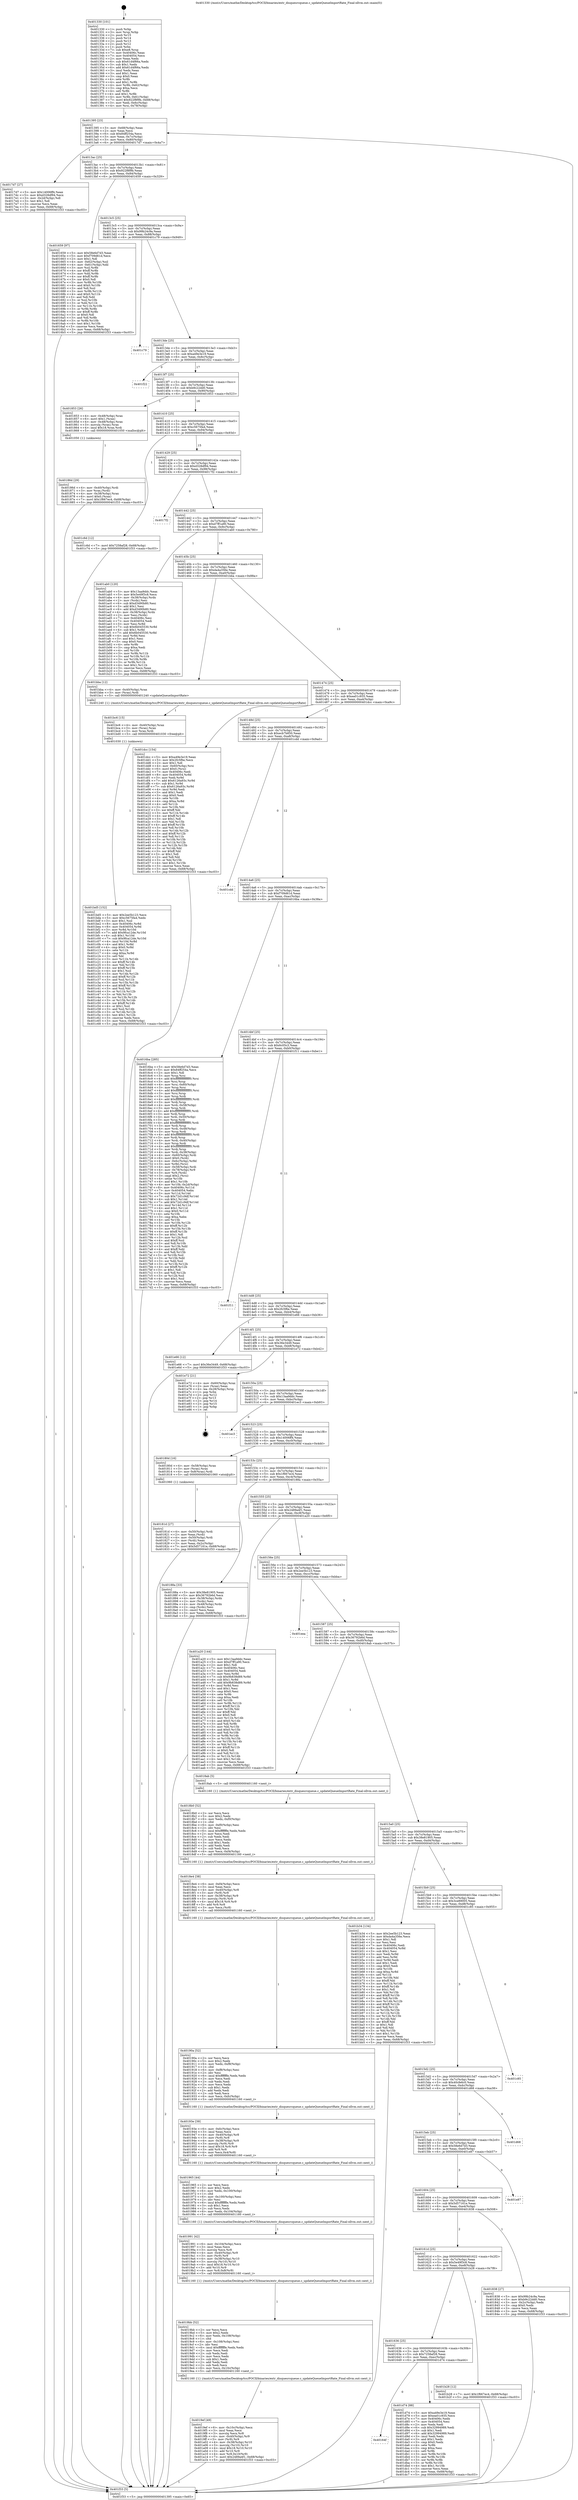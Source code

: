 digraph "0x401330" {
  label = "0x401330 (/mnt/c/Users/mathe/Desktop/tcc/POCII/binaries/extr_disquesrcqueue.c_updateQueueImportRate_Final-ollvm.out::main(0))"
  labelloc = "t"
  node[shape=record]

  Entry [label="",width=0.3,height=0.3,shape=circle,fillcolor=black,style=filled]
  "0x401395" [label="{
     0x401395 [23]\l
     | [instrs]\l
     &nbsp;&nbsp;0x401395 \<+3\>: mov -0x68(%rbp),%eax\l
     &nbsp;&nbsp;0x401398 \<+2\>: mov %eax,%ecx\l
     &nbsp;&nbsp;0x40139a \<+6\>: sub $0x84ff254a,%ecx\l
     &nbsp;&nbsp;0x4013a0 \<+3\>: mov %eax,-0x7c(%rbp)\l
     &nbsp;&nbsp;0x4013a3 \<+3\>: mov %ecx,-0x80(%rbp)\l
     &nbsp;&nbsp;0x4013a6 \<+6\>: je 00000000004017d7 \<main+0x4a7\>\l
  }"]
  "0x4017d7" [label="{
     0x4017d7 [27]\l
     | [instrs]\l
     &nbsp;&nbsp;0x4017d7 \<+5\>: mov $0x14006ff4,%eax\l
     &nbsp;&nbsp;0x4017dc \<+5\>: mov $0xd328df94,%ecx\l
     &nbsp;&nbsp;0x4017e1 \<+3\>: mov -0x2d(%rbp),%dl\l
     &nbsp;&nbsp;0x4017e4 \<+3\>: test $0x1,%dl\l
     &nbsp;&nbsp;0x4017e7 \<+3\>: cmovne %ecx,%eax\l
     &nbsp;&nbsp;0x4017ea \<+3\>: mov %eax,-0x68(%rbp)\l
     &nbsp;&nbsp;0x4017ed \<+5\>: jmp 0000000000401f33 \<main+0xc03\>\l
  }"]
  "0x4013ac" [label="{
     0x4013ac [25]\l
     | [instrs]\l
     &nbsp;&nbsp;0x4013ac \<+5\>: jmp 00000000004013b1 \<main+0x81\>\l
     &nbsp;&nbsp;0x4013b1 \<+3\>: mov -0x7c(%rbp),%eax\l
     &nbsp;&nbsp;0x4013b4 \<+5\>: sub $0x922f8f9b,%eax\l
     &nbsp;&nbsp;0x4013b9 \<+6\>: mov %eax,-0x84(%rbp)\l
     &nbsp;&nbsp;0x4013bf \<+6\>: je 0000000000401659 \<main+0x329\>\l
  }"]
  Exit [label="",width=0.3,height=0.3,shape=circle,fillcolor=black,style=filled,peripheries=2]
  "0x401659" [label="{
     0x401659 [97]\l
     | [instrs]\l
     &nbsp;&nbsp;0x401659 \<+5\>: mov $0x58e6d7d3,%eax\l
     &nbsp;&nbsp;0x40165e \<+5\>: mov $0xf709d61d,%ecx\l
     &nbsp;&nbsp;0x401663 \<+2\>: mov $0x1,%dl\l
     &nbsp;&nbsp;0x401665 \<+4\>: mov -0x62(%rbp),%sil\l
     &nbsp;&nbsp;0x401669 \<+4\>: mov -0x61(%rbp),%dil\l
     &nbsp;&nbsp;0x40166d \<+3\>: mov %sil,%r8b\l
     &nbsp;&nbsp;0x401670 \<+4\>: xor $0xff,%r8b\l
     &nbsp;&nbsp;0x401674 \<+3\>: mov %dil,%r9b\l
     &nbsp;&nbsp;0x401677 \<+4\>: xor $0xff,%r9b\l
     &nbsp;&nbsp;0x40167b \<+3\>: xor $0x0,%dl\l
     &nbsp;&nbsp;0x40167e \<+3\>: mov %r8b,%r10b\l
     &nbsp;&nbsp;0x401681 \<+4\>: and $0x0,%r10b\l
     &nbsp;&nbsp;0x401685 \<+3\>: and %dl,%sil\l
     &nbsp;&nbsp;0x401688 \<+3\>: mov %r9b,%r11b\l
     &nbsp;&nbsp;0x40168b \<+4\>: and $0x0,%r11b\l
     &nbsp;&nbsp;0x40168f \<+3\>: and %dl,%dil\l
     &nbsp;&nbsp;0x401692 \<+3\>: or %sil,%r10b\l
     &nbsp;&nbsp;0x401695 \<+3\>: or %dil,%r11b\l
     &nbsp;&nbsp;0x401698 \<+3\>: xor %r11b,%r10b\l
     &nbsp;&nbsp;0x40169b \<+3\>: or %r9b,%r8b\l
     &nbsp;&nbsp;0x40169e \<+4\>: xor $0xff,%r8b\l
     &nbsp;&nbsp;0x4016a2 \<+3\>: or $0x0,%dl\l
     &nbsp;&nbsp;0x4016a5 \<+3\>: and %dl,%r8b\l
     &nbsp;&nbsp;0x4016a8 \<+3\>: or %r8b,%r10b\l
     &nbsp;&nbsp;0x4016ab \<+4\>: test $0x1,%r10b\l
     &nbsp;&nbsp;0x4016af \<+3\>: cmovne %ecx,%eax\l
     &nbsp;&nbsp;0x4016b2 \<+3\>: mov %eax,-0x68(%rbp)\l
     &nbsp;&nbsp;0x4016b5 \<+5\>: jmp 0000000000401f33 \<main+0xc03\>\l
  }"]
  "0x4013c5" [label="{
     0x4013c5 [25]\l
     | [instrs]\l
     &nbsp;&nbsp;0x4013c5 \<+5\>: jmp 00000000004013ca \<main+0x9a\>\l
     &nbsp;&nbsp;0x4013ca \<+3\>: mov -0x7c(%rbp),%eax\l
     &nbsp;&nbsp;0x4013cd \<+5\>: sub $0x99b24c9a,%eax\l
     &nbsp;&nbsp;0x4013d2 \<+6\>: mov %eax,-0x88(%rbp)\l
     &nbsp;&nbsp;0x4013d8 \<+6\>: je 0000000000401c79 \<main+0x949\>\l
  }"]
  "0x401f33" [label="{
     0x401f33 [5]\l
     | [instrs]\l
     &nbsp;&nbsp;0x401f33 \<+5\>: jmp 0000000000401395 \<main+0x65\>\l
  }"]
  "0x401330" [label="{
     0x401330 [101]\l
     | [instrs]\l
     &nbsp;&nbsp;0x401330 \<+1\>: push %rbp\l
     &nbsp;&nbsp;0x401331 \<+3\>: mov %rsp,%rbp\l
     &nbsp;&nbsp;0x401334 \<+2\>: push %r15\l
     &nbsp;&nbsp;0x401336 \<+2\>: push %r14\l
     &nbsp;&nbsp;0x401338 \<+2\>: push %r13\l
     &nbsp;&nbsp;0x40133a \<+2\>: push %r12\l
     &nbsp;&nbsp;0x40133c \<+1\>: push %rbx\l
     &nbsp;&nbsp;0x40133d \<+7\>: sub $0xe8,%rsp\l
     &nbsp;&nbsp;0x401344 \<+7\>: mov 0x40406c,%eax\l
     &nbsp;&nbsp;0x40134b \<+7\>: mov 0x404054,%ecx\l
     &nbsp;&nbsp;0x401352 \<+2\>: mov %eax,%edx\l
     &nbsp;&nbsp;0x401354 \<+6\>: sub $0x61d4f66a,%edx\l
     &nbsp;&nbsp;0x40135a \<+3\>: sub $0x1,%edx\l
     &nbsp;&nbsp;0x40135d \<+6\>: add $0x61d4f66a,%edx\l
     &nbsp;&nbsp;0x401363 \<+3\>: imul %edx,%eax\l
     &nbsp;&nbsp;0x401366 \<+3\>: and $0x1,%eax\l
     &nbsp;&nbsp;0x401369 \<+3\>: cmp $0x0,%eax\l
     &nbsp;&nbsp;0x40136c \<+4\>: sete %r8b\l
     &nbsp;&nbsp;0x401370 \<+4\>: and $0x1,%r8b\l
     &nbsp;&nbsp;0x401374 \<+4\>: mov %r8b,-0x62(%rbp)\l
     &nbsp;&nbsp;0x401378 \<+3\>: cmp $0xa,%ecx\l
     &nbsp;&nbsp;0x40137b \<+4\>: setl %r8b\l
     &nbsp;&nbsp;0x40137f \<+4\>: and $0x1,%r8b\l
     &nbsp;&nbsp;0x401383 \<+4\>: mov %r8b,-0x61(%rbp)\l
     &nbsp;&nbsp;0x401387 \<+7\>: movl $0x922f8f9b,-0x68(%rbp)\l
     &nbsp;&nbsp;0x40138e \<+3\>: mov %edi,-0x6c(%rbp)\l
     &nbsp;&nbsp;0x401391 \<+4\>: mov %rsi,-0x78(%rbp)\l
  }"]
  "0x40164f" [label="{
     0x40164f\l
  }", style=dashed]
  "0x401c79" [label="{
     0x401c79\l
  }", style=dashed]
  "0x4013de" [label="{
     0x4013de [25]\l
     | [instrs]\l
     &nbsp;&nbsp;0x4013de \<+5\>: jmp 00000000004013e3 \<main+0xb3\>\l
     &nbsp;&nbsp;0x4013e3 \<+3\>: mov -0x7c(%rbp),%eax\l
     &nbsp;&nbsp;0x4013e6 \<+5\>: sub $0xa49e3e19,%eax\l
     &nbsp;&nbsp;0x4013eb \<+6\>: mov %eax,-0x8c(%rbp)\l
     &nbsp;&nbsp;0x4013f1 \<+6\>: je 0000000000401f22 \<main+0xbf2\>\l
  }"]
  "0x401d74" [label="{
     0x401d74 [88]\l
     | [instrs]\l
     &nbsp;&nbsp;0x401d74 \<+5\>: mov $0xa49e3e19,%eax\l
     &nbsp;&nbsp;0x401d79 \<+5\>: mov $0xea01c935,%ecx\l
     &nbsp;&nbsp;0x401d7e \<+7\>: mov 0x40406c,%edx\l
     &nbsp;&nbsp;0x401d85 \<+7\>: mov 0x404054,%esi\l
     &nbsp;&nbsp;0x401d8c \<+2\>: mov %edx,%edi\l
     &nbsp;&nbsp;0x401d8e \<+6\>: sub $0x32994989,%edi\l
     &nbsp;&nbsp;0x401d94 \<+3\>: sub $0x1,%edi\l
     &nbsp;&nbsp;0x401d97 \<+6\>: add $0x32994989,%edi\l
     &nbsp;&nbsp;0x401d9d \<+3\>: imul %edi,%edx\l
     &nbsp;&nbsp;0x401da0 \<+3\>: and $0x1,%edx\l
     &nbsp;&nbsp;0x401da3 \<+3\>: cmp $0x0,%edx\l
     &nbsp;&nbsp;0x401da6 \<+4\>: sete %r8b\l
     &nbsp;&nbsp;0x401daa \<+3\>: cmp $0xa,%esi\l
     &nbsp;&nbsp;0x401dad \<+4\>: setl %r9b\l
     &nbsp;&nbsp;0x401db1 \<+3\>: mov %r8b,%r10b\l
     &nbsp;&nbsp;0x401db4 \<+3\>: and %r9b,%r10b\l
     &nbsp;&nbsp;0x401db7 \<+3\>: xor %r9b,%r8b\l
     &nbsp;&nbsp;0x401dba \<+3\>: or %r8b,%r10b\l
     &nbsp;&nbsp;0x401dbd \<+4\>: test $0x1,%r10b\l
     &nbsp;&nbsp;0x401dc1 \<+3\>: cmovne %ecx,%eax\l
     &nbsp;&nbsp;0x401dc4 \<+3\>: mov %eax,-0x68(%rbp)\l
     &nbsp;&nbsp;0x401dc7 \<+5\>: jmp 0000000000401f33 \<main+0xc03\>\l
  }"]
  "0x401f22" [label="{
     0x401f22\l
  }", style=dashed]
  "0x4013f7" [label="{
     0x4013f7 [25]\l
     | [instrs]\l
     &nbsp;&nbsp;0x4013f7 \<+5\>: jmp 00000000004013fc \<main+0xcc\>\l
     &nbsp;&nbsp;0x4013fc \<+3\>: mov -0x7c(%rbp),%eax\l
     &nbsp;&nbsp;0x4013ff \<+5\>: sub $0xb9c22dd0,%eax\l
     &nbsp;&nbsp;0x401404 \<+6\>: mov %eax,-0x90(%rbp)\l
     &nbsp;&nbsp;0x40140a \<+6\>: je 0000000000401853 \<main+0x523\>\l
  }"]
  "0x401bd5" [label="{
     0x401bd5 [152]\l
     | [instrs]\l
     &nbsp;&nbsp;0x401bd5 \<+5\>: mov $0x2ee5b123,%ecx\l
     &nbsp;&nbsp;0x401bda \<+5\>: mov $0xc5675fa4,%edx\l
     &nbsp;&nbsp;0x401bdf \<+3\>: mov $0x1,%sil\l
     &nbsp;&nbsp;0x401be2 \<+8\>: mov 0x40406c,%r8d\l
     &nbsp;&nbsp;0x401bea \<+8\>: mov 0x404054,%r9d\l
     &nbsp;&nbsp;0x401bf2 \<+3\>: mov %r8d,%r10d\l
     &nbsp;&nbsp;0x401bf5 \<+7\>: add $0x9fca12de,%r10d\l
     &nbsp;&nbsp;0x401bfc \<+4\>: sub $0x1,%r10d\l
     &nbsp;&nbsp;0x401c00 \<+7\>: sub $0x9fca12de,%r10d\l
     &nbsp;&nbsp;0x401c07 \<+4\>: imul %r10d,%r8d\l
     &nbsp;&nbsp;0x401c0b \<+4\>: and $0x1,%r8d\l
     &nbsp;&nbsp;0x401c0f \<+4\>: cmp $0x0,%r8d\l
     &nbsp;&nbsp;0x401c13 \<+4\>: sete %r11b\l
     &nbsp;&nbsp;0x401c17 \<+4\>: cmp $0xa,%r9d\l
     &nbsp;&nbsp;0x401c1b \<+3\>: setl %bl\l
     &nbsp;&nbsp;0x401c1e \<+3\>: mov %r11b,%r14b\l
     &nbsp;&nbsp;0x401c21 \<+4\>: xor $0xff,%r14b\l
     &nbsp;&nbsp;0x401c25 \<+3\>: mov %bl,%r15b\l
     &nbsp;&nbsp;0x401c28 \<+4\>: xor $0xff,%r15b\l
     &nbsp;&nbsp;0x401c2c \<+4\>: xor $0x1,%sil\l
     &nbsp;&nbsp;0x401c30 \<+3\>: mov %r14b,%r12b\l
     &nbsp;&nbsp;0x401c33 \<+4\>: and $0xff,%r12b\l
     &nbsp;&nbsp;0x401c37 \<+3\>: and %sil,%r11b\l
     &nbsp;&nbsp;0x401c3a \<+3\>: mov %r15b,%r13b\l
     &nbsp;&nbsp;0x401c3d \<+4\>: and $0xff,%r13b\l
     &nbsp;&nbsp;0x401c41 \<+3\>: and %sil,%bl\l
     &nbsp;&nbsp;0x401c44 \<+3\>: or %r11b,%r12b\l
     &nbsp;&nbsp;0x401c47 \<+3\>: or %bl,%r13b\l
     &nbsp;&nbsp;0x401c4a \<+3\>: xor %r13b,%r12b\l
     &nbsp;&nbsp;0x401c4d \<+3\>: or %r15b,%r14b\l
     &nbsp;&nbsp;0x401c50 \<+4\>: xor $0xff,%r14b\l
     &nbsp;&nbsp;0x401c54 \<+4\>: or $0x1,%sil\l
     &nbsp;&nbsp;0x401c58 \<+3\>: and %sil,%r14b\l
     &nbsp;&nbsp;0x401c5b \<+3\>: or %r14b,%r12b\l
     &nbsp;&nbsp;0x401c5e \<+4\>: test $0x1,%r12b\l
     &nbsp;&nbsp;0x401c62 \<+3\>: cmovne %edx,%ecx\l
     &nbsp;&nbsp;0x401c65 \<+3\>: mov %ecx,-0x68(%rbp)\l
     &nbsp;&nbsp;0x401c68 \<+5\>: jmp 0000000000401f33 \<main+0xc03\>\l
  }"]
  "0x401853" [label="{
     0x401853 [26]\l
     | [instrs]\l
     &nbsp;&nbsp;0x401853 \<+4\>: mov -0x48(%rbp),%rax\l
     &nbsp;&nbsp;0x401857 \<+6\>: movl $0x1,(%rax)\l
     &nbsp;&nbsp;0x40185d \<+4\>: mov -0x48(%rbp),%rax\l
     &nbsp;&nbsp;0x401861 \<+3\>: movslq (%rax),%rax\l
     &nbsp;&nbsp;0x401864 \<+4\>: imul $0x18,%rax,%rdi\l
     &nbsp;&nbsp;0x401868 \<+5\>: call 0000000000401050 \<malloc@plt\>\l
     | [calls]\l
     &nbsp;&nbsp;0x401050 \{1\} (unknown)\l
  }"]
  "0x401410" [label="{
     0x401410 [25]\l
     | [instrs]\l
     &nbsp;&nbsp;0x401410 \<+5\>: jmp 0000000000401415 \<main+0xe5\>\l
     &nbsp;&nbsp;0x401415 \<+3\>: mov -0x7c(%rbp),%eax\l
     &nbsp;&nbsp;0x401418 \<+5\>: sub $0xc5675fa4,%eax\l
     &nbsp;&nbsp;0x40141d \<+6\>: mov %eax,-0x94(%rbp)\l
     &nbsp;&nbsp;0x401423 \<+6\>: je 0000000000401c6d \<main+0x93d\>\l
  }"]
  "0x401bc6" [label="{
     0x401bc6 [15]\l
     | [instrs]\l
     &nbsp;&nbsp;0x401bc6 \<+4\>: mov -0x40(%rbp),%rax\l
     &nbsp;&nbsp;0x401bca \<+3\>: mov (%rax),%rax\l
     &nbsp;&nbsp;0x401bcd \<+3\>: mov %rax,%rdi\l
     &nbsp;&nbsp;0x401bd0 \<+5\>: call 0000000000401030 \<free@plt\>\l
     | [calls]\l
     &nbsp;&nbsp;0x401030 \{1\} (unknown)\l
  }"]
  "0x401c6d" [label="{
     0x401c6d [12]\l
     | [instrs]\l
     &nbsp;&nbsp;0x401c6d \<+7\>: movl $0x7258af28,-0x68(%rbp)\l
     &nbsp;&nbsp;0x401c74 \<+5\>: jmp 0000000000401f33 \<main+0xc03\>\l
  }"]
  "0x401429" [label="{
     0x401429 [25]\l
     | [instrs]\l
     &nbsp;&nbsp;0x401429 \<+5\>: jmp 000000000040142e \<main+0xfe\>\l
     &nbsp;&nbsp;0x40142e \<+3\>: mov -0x7c(%rbp),%eax\l
     &nbsp;&nbsp;0x401431 \<+5\>: sub $0xd328df94,%eax\l
     &nbsp;&nbsp;0x401436 \<+6\>: mov %eax,-0x98(%rbp)\l
     &nbsp;&nbsp;0x40143c \<+6\>: je 00000000004017f2 \<main+0x4c2\>\l
  }"]
  "0x401636" [label="{
     0x401636 [25]\l
     | [instrs]\l
     &nbsp;&nbsp;0x401636 \<+5\>: jmp 000000000040163b \<main+0x30b\>\l
     &nbsp;&nbsp;0x40163b \<+3\>: mov -0x7c(%rbp),%eax\l
     &nbsp;&nbsp;0x40163e \<+5\>: sub $0x7258af28,%eax\l
     &nbsp;&nbsp;0x401643 \<+6\>: mov %eax,-0xec(%rbp)\l
     &nbsp;&nbsp;0x401649 \<+6\>: je 0000000000401d74 \<main+0xa44\>\l
  }"]
  "0x4017f2" [label="{
     0x4017f2\l
  }", style=dashed]
  "0x401442" [label="{
     0x401442 [25]\l
     | [instrs]\l
     &nbsp;&nbsp;0x401442 \<+5\>: jmp 0000000000401447 \<main+0x117\>\l
     &nbsp;&nbsp;0x401447 \<+3\>: mov -0x7c(%rbp),%eax\l
     &nbsp;&nbsp;0x40144a \<+5\>: sub $0xd7ff1a90,%eax\l
     &nbsp;&nbsp;0x40144f \<+6\>: mov %eax,-0x9c(%rbp)\l
     &nbsp;&nbsp;0x401455 \<+6\>: je 0000000000401ab0 \<main+0x780\>\l
  }"]
  "0x401b28" [label="{
     0x401b28 [12]\l
     | [instrs]\l
     &nbsp;&nbsp;0x401b28 \<+7\>: movl $0x1f667ec4,-0x68(%rbp)\l
     &nbsp;&nbsp;0x401b2f \<+5\>: jmp 0000000000401f33 \<main+0xc03\>\l
  }"]
  "0x401ab0" [label="{
     0x401ab0 [120]\l
     | [instrs]\l
     &nbsp;&nbsp;0x401ab0 \<+5\>: mov $0x13aa9ddc,%eax\l
     &nbsp;&nbsp;0x401ab5 \<+5\>: mov $0x5e49f3c8,%ecx\l
     &nbsp;&nbsp;0x401aba \<+4\>: mov -0x38(%rbp),%rdx\l
     &nbsp;&nbsp;0x401abe \<+2\>: mov (%rdx),%esi\l
     &nbsp;&nbsp;0x401ac0 \<+6\>: sub $0xd3490b80,%esi\l
     &nbsp;&nbsp;0x401ac6 \<+3\>: add $0x1,%esi\l
     &nbsp;&nbsp;0x401ac9 \<+6\>: add $0xd3490b80,%esi\l
     &nbsp;&nbsp;0x401acf \<+4\>: mov -0x38(%rbp),%rdx\l
     &nbsp;&nbsp;0x401ad3 \<+2\>: mov %esi,(%rdx)\l
     &nbsp;&nbsp;0x401ad5 \<+7\>: mov 0x40406c,%esi\l
     &nbsp;&nbsp;0x401adc \<+7\>: mov 0x404054,%edi\l
     &nbsp;&nbsp;0x401ae3 \<+3\>: mov %esi,%r8d\l
     &nbsp;&nbsp;0x401ae6 \<+7\>: sub $0x6b045530,%r8d\l
     &nbsp;&nbsp;0x401aed \<+4\>: sub $0x1,%r8d\l
     &nbsp;&nbsp;0x401af1 \<+7\>: add $0x6b045530,%r8d\l
     &nbsp;&nbsp;0x401af8 \<+4\>: imul %r8d,%esi\l
     &nbsp;&nbsp;0x401afc \<+3\>: and $0x1,%esi\l
     &nbsp;&nbsp;0x401aff \<+3\>: cmp $0x0,%esi\l
     &nbsp;&nbsp;0x401b02 \<+4\>: sete %r9b\l
     &nbsp;&nbsp;0x401b06 \<+3\>: cmp $0xa,%edi\l
     &nbsp;&nbsp;0x401b09 \<+4\>: setl %r10b\l
     &nbsp;&nbsp;0x401b0d \<+3\>: mov %r9b,%r11b\l
     &nbsp;&nbsp;0x401b10 \<+3\>: and %r10b,%r11b\l
     &nbsp;&nbsp;0x401b13 \<+3\>: xor %r10b,%r9b\l
     &nbsp;&nbsp;0x401b16 \<+3\>: or %r9b,%r11b\l
     &nbsp;&nbsp;0x401b19 \<+4\>: test $0x1,%r11b\l
     &nbsp;&nbsp;0x401b1d \<+3\>: cmovne %ecx,%eax\l
     &nbsp;&nbsp;0x401b20 \<+3\>: mov %eax,-0x68(%rbp)\l
     &nbsp;&nbsp;0x401b23 \<+5\>: jmp 0000000000401f33 \<main+0xc03\>\l
  }"]
  "0x40145b" [label="{
     0x40145b [25]\l
     | [instrs]\l
     &nbsp;&nbsp;0x40145b \<+5\>: jmp 0000000000401460 \<main+0x130\>\l
     &nbsp;&nbsp;0x401460 \<+3\>: mov -0x7c(%rbp),%eax\l
     &nbsp;&nbsp;0x401463 \<+5\>: sub $0xda4a356e,%eax\l
     &nbsp;&nbsp;0x401468 \<+6\>: mov %eax,-0xa0(%rbp)\l
     &nbsp;&nbsp;0x40146e \<+6\>: je 0000000000401bba \<main+0x88a\>\l
  }"]
  "0x4019ef" [label="{
     0x4019ef [49]\l
     | [instrs]\l
     &nbsp;&nbsp;0x4019ef \<+6\>: mov -0x10c(%rbp),%ecx\l
     &nbsp;&nbsp;0x4019f5 \<+3\>: imul %eax,%ecx\l
     &nbsp;&nbsp;0x4019f8 \<+3\>: movslq %ecx,%r8\l
     &nbsp;&nbsp;0x4019fb \<+4\>: mov -0x40(%rbp),%r9\l
     &nbsp;&nbsp;0x4019ff \<+3\>: mov (%r9),%r9\l
     &nbsp;&nbsp;0x401a02 \<+4\>: mov -0x38(%rbp),%r10\l
     &nbsp;&nbsp;0x401a06 \<+3\>: movslq (%r10),%r10\l
     &nbsp;&nbsp;0x401a09 \<+4\>: imul $0x18,%r10,%r10\l
     &nbsp;&nbsp;0x401a0d \<+3\>: add %r10,%r9\l
     &nbsp;&nbsp;0x401a10 \<+4\>: mov %r8,0x10(%r9)\l
     &nbsp;&nbsp;0x401a14 \<+7\>: movl $0x2489a4f1,-0x68(%rbp)\l
     &nbsp;&nbsp;0x401a1b \<+5\>: jmp 0000000000401f33 \<main+0xc03\>\l
  }"]
  "0x401bba" [label="{
     0x401bba [12]\l
     | [instrs]\l
     &nbsp;&nbsp;0x401bba \<+4\>: mov -0x40(%rbp),%rax\l
     &nbsp;&nbsp;0x401bbe \<+3\>: mov (%rax),%rdi\l
     &nbsp;&nbsp;0x401bc1 \<+5\>: call 0000000000401240 \<updateQueueImportRate\>\l
     | [calls]\l
     &nbsp;&nbsp;0x401240 \{1\} (/mnt/c/Users/mathe/Desktop/tcc/POCII/binaries/extr_disquesrcqueue.c_updateQueueImportRate_Final-ollvm.out::updateQueueImportRate)\l
  }"]
  "0x401474" [label="{
     0x401474 [25]\l
     | [instrs]\l
     &nbsp;&nbsp;0x401474 \<+5\>: jmp 0000000000401479 \<main+0x149\>\l
     &nbsp;&nbsp;0x401479 \<+3\>: mov -0x7c(%rbp),%eax\l
     &nbsp;&nbsp;0x40147c \<+5\>: sub $0xea01c935,%eax\l
     &nbsp;&nbsp;0x401481 \<+6\>: mov %eax,-0xa4(%rbp)\l
     &nbsp;&nbsp;0x401487 \<+6\>: je 0000000000401dcc \<main+0xa9c\>\l
  }"]
  "0x4019bb" [label="{
     0x4019bb [52]\l
     | [instrs]\l
     &nbsp;&nbsp;0x4019bb \<+2\>: xor %ecx,%ecx\l
     &nbsp;&nbsp;0x4019bd \<+5\>: mov $0x2,%edx\l
     &nbsp;&nbsp;0x4019c2 \<+6\>: mov %edx,-0x108(%rbp)\l
     &nbsp;&nbsp;0x4019c8 \<+1\>: cltd\l
     &nbsp;&nbsp;0x4019c9 \<+6\>: mov -0x108(%rbp),%esi\l
     &nbsp;&nbsp;0x4019cf \<+2\>: idiv %esi\l
     &nbsp;&nbsp;0x4019d1 \<+6\>: imul $0xfffffffe,%edx,%edx\l
     &nbsp;&nbsp;0x4019d7 \<+2\>: mov %ecx,%edi\l
     &nbsp;&nbsp;0x4019d9 \<+2\>: sub %edx,%edi\l
     &nbsp;&nbsp;0x4019db \<+2\>: mov %ecx,%edx\l
     &nbsp;&nbsp;0x4019dd \<+3\>: sub $0x1,%edx\l
     &nbsp;&nbsp;0x4019e0 \<+2\>: add %edx,%edi\l
     &nbsp;&nbsp;0x4019e2 \<+2\>: sub %edi,%ecx\l
     &nbsp;&nbsp;0x4019e4 \<+6\>: mov %ecx,-0x10c(%rbp)\l
     &nbsp;&nbsp;0x4019ea \<+5\>: call 0000000000401160 \<next_i\>\l
     | [calls]\l
     &nbsp;&nbsp;0x401160 \{1\} (/mnt/c/Users/mathe/Desktop/tcc/POCII/binaries/extr_disquesrcqueue.c_updateQueueImportRate_Final-ollvm.out::next_i)\l
  }"]
  "0x401dcc" [label="{
     0x401dcc [154]\l
     | [instrs]\l
     &nbsp;&nbsp;0x401dcc \<+5\>: mov $0xa49e3e19,%eax\l
     &nbsp;&nbsp;0x401dd1 \<+5\>: mov $0x2fc5f6e,%ecx\l
     &nbsp;&nbsp;0x401dd6 \<+2\>: mov $0x1,%dl\l
     &nbsp;&nbsp;0x401dd8 \<+4\>: mov -0x60(%rbp),%rsi\l
     &nbsp;&nbsp;0x401ddc \<+6\>: movl $0x0,(%rsi)\l
     &nbsp;&nbsp;0x401de2 \<+7\>: mov 0x40406c,%edi\l
     &nbsp;&nbsp;0x401de9 \<+8\>: mov 0x404054,%r8d\l
     &nbsp;&nbsp;0x401df1 \<+3\>: mov %edi,%r9d\l
     &nbsp;&nbsp;0x401df4 \<+7\>: add $0x6126a93c,%r9d\l
     &nbsp;&nbsp;0x401dfb \<+4\>: sub $0x1,%r9d\l
     &nbsp;&nbsp;0x401dff \<+7\>: sub $0x6126a93c,%r9d\l
     &nbsp;&nbsp;0x401e06 \<+4\>: imul %r9d,%edi\l
     &nbsp;&nbsp;0x401e0a \<+3\>: and $0x1,%edi\l
     &nbsp;&nbsp;0x401e0d \<+3\>: cmp $0x0,%edi\l
     &nbsp;&nbsp;0x401e10 \<+4\>: sete %r10b\l
     &nbsp;&nbsp;0x401e14 \<+4\>: cmp $0xa,%r8d\l
     &nbsp;&nbsp;0x401e18 \<+4\>: setl %r11b\l
     &nbsp;&nbsp;0x401e1c \<+3\>: mov %r10b,%bl\l
     &nbsp;&nbsp;0x401e1f \<+3\>: xor $0xff,%bl\l
     &nbsp;&nbsp;0x401e22 \<+3\>: mov %r11b,%r14b\l
     &nbsp;&nbsp;0x401e25 \<+4\>: xor $0xff,%r14b\l
     &nbsp;&nbsp;0x401e29 \<+3\>: xor $0x1,%dl\l
     &nbsp;&nbsp;0x401e2c \<+3\>: mov %bl,%r15b\l
     &nbsp;&nbsp;0x401e2f \<+4\>: and $0xff,%r15b\l
     &nbsp;&nbsp;0x401e33 \<+3\>: and %dl,%r10b\l
     &nbsp;&nbsp;0x401e36 \<+3\>: mov %r14b,%r12b\l
     &nbsp;&nbsp;0x401e39 \<+4\>: and $0xff,%r12b\l
     &nbsp;&nbsp;0x401e3d \<+3\>: and %dl,%r11b\l
     &nbsp;&nbsp;0x401e40 \<+3\>: or %r10b,%r15b\l
     &nbsp;&nbsp;0x401e43 \<+3\>: or %r11b,%r12b\l
     &nbsp;&nbsp;0x401e46 \<+3\>: xor %r12b,%r15b\l
     &nbsp;&nbsp;0x401e49 \<+3\>: or %r14b,%bl\l
     &nbsp;&nbsp;0x401e4c \<+3\>: xor $0xff,%bl\l
     &nbsp;&nbsp;0x401e4f \<+3\>: or $0x1,%dl\l
     &nbsp;&nbsp;0x401e52 \<+2\>: and %dl,%bl\l
     &nbsp;&nbsp;0x401e54 \<+3\>: or %bl,%r15b\l
     &nbsp;&nbsp;0x401e57 \<+4\>: test $0x1,%r15b\l
     &nbsp;&nbsp;0x401e5b \<+3\>: cmovne %ecx,%eax\l
     &nbsp;&nbsp;0x401e5e \<+3\>: mov %eax,-0x68(%rbp)\l
     &nbsp;&nbsp;0x401e61 \<+5\>: jmp 0000000000401f33 \<main+0xc03\>\l
  }"]
  "0x40148d" [label="{
     0x40148d [25]\l
     | [instrs]\l
     &nbsp;&nbsp;0x40148d \<+5\>: jmp 0000000000401492 \<main+0x162\>\l
     &nbsp;&nbsp;0x401492 \<+3\>: mov -0x7c(%rbp),%eax\l
     &nbsp;&nbsp;0x401495 \<+5\>: sub $0xecb7b850,%eax\l
     &nbsp;&nbsp;0x40149a \<+6\>: mov %eax,-0xa8(%rbp)\l
     &nbsp;&nbsp;0x4014a0 \<+6\>: je 0000000000401cdd \<main+0x9ad\>\l
  }"]
  "0x401991" [label="{
     0x401991 [42]\l
     | [instrs]\l
     &nbsp;&nbsp;0x401991 \<+6\>: mov -0x104(%rbp),%ecx\l
     &nbsp;&nbsp;0x401997 \<+3\>: imul %eax,%ecx\l
     &nbsp;&nbsp;0x40199a \<+3\>: movslq %ecx,%r8\l
     &nbsp;&nbsp;0x40199d \<+4\>: mov -0x40(%rbp),%r9\l
     &nbsp;&nbsp;0x4019a1 \<+3\>: mov (%r9),%r9\l
     &nbsp;&nbsp;0x4019a4 \<+4\>: mov -0x38(%rbp),%r10\l
     &nbsp;&nbsp;0x4019a8 \<+3\>: movslq (%r10),%r10\l
     &nbsp;&nbsp;0x4019ab \<+4\>: imul $0x18,%r10,%r10\l
     &nbsp;&nbsp;0x4019af \<+3\>: add %r10,%r9\l
     &nbsp;&nbsp;0x4019b2 \<+4\>: mov %r8,0x8(%r9)\l
     &nbsp;&nbsp;0x4019b6 \<+5\>: call 0000000000401160 \<next_i\>\l
     | [calls]\l
     &nbsp;&nbsp;0x401160 \{1\} (/mnt/c/Users/mathe/Desktop/tcc/POCII/binaries/extr_disquesrcqueue.c_updateQueueImportRate_Final-ollvm.out::next_i)\l
  }"]
  "0x401cdd" [label="{
     0x401cdd\l
  }", style=dashed]
  "0x4014a6" [label="{
     0x4014a6 [25]\l
     | [instrs]\l
     &nbsp;&nbsp;0x4014a6 \<+5\>: jmp 00000000004014ab \<main+0x17b\>\l
     &nbsp;&nbsp;0x4014ab \<+3\>: mov -0x7c(%rbp),%eax\l
     &nbsp;&nbsp;0x4014ae \<+5\>: sub $0xf709d61d,%eax\l
     &nbsp;&nbsp;0x4014b3 \<+6\>: mov %eax,-0xac(%rbp)\l
     &nbsp;&nbsp;0x4014b9 \<+6\>: je 00000000004016ba \<main+0x38a\>\l
  }"]
  "0x401965" [label="{
     0x401965 [44]\l
     | [instrs]\l
     &nbsp;&nbsp;0x401965 \<+2\>: xor %ecx,%ecx\l
     &nbsp;&nbsp;0x401967 \<+5\>: mov $0x2,%edx\l
     &nbsp;&nbsp;0x40196c \<+6\>: mov %edx,-0x100(%rbp)\l
     &nbsp;&nbsp;0x401972 \<+1\>: cltd\l
     &nbsp;&nbsp;0x401973 \<+6\>: mov -0x100(%rbp),%esi\l
     &nbsp;&nbsp;0x401979 \<+2\>: idiv %esi\l
     &nbsp;&nbsp;0x40197b \<+6\>: imul $0xfffffffe,%edx,%edx\l
     &nbsp;&nbsp;0x401981 \<+3\>: sub $0x1,%ecx\l
     &nbsp;&nbsp;0x401984 \<+2\>: sub %ecx,%edx\l
     &nbsp;&nbsp;0x401986 \<+6\>: mov %edx,-0x104(%rbp)\l
     &nbsp;&nbsp;0x40198c \<+5\>: call 0000000000401160 \<next_i\>\l
     | [calls]\l
     &nbsp;&nbsp;0x401160 \{1\} (/mnt/c/Users/mathe/Desktop/tcc/POCII/binaries/extr_disquesrcqueue.c_updateQueueImportRate_Final-ollvm.out::next_i)\l
  }"]
  "0x4016ba" [label="{
     0x4016ba [285]\l
     | [instrs]\l
     &nbsp;&nbsp;0x4016ba \<+5\>: mov $0x58e6d7d3,%eax\l
     &nbsp;&nbsp;0x4016bf \<+5\>: mov $0x84ff254a,%ecx\l
     &nbsp;&nbsp;0x4016c4 \<+2\>: mov $0x1,%dl\l
     &nbsp;&nbsp;0x4016c6 \<+3\>: mov %rsp,%rsi\l
     &nbsp;&nbsp;0x4016c9 \<+4\>: add $0xfffffffffffffff0,%rsi\l
     &nbsp;&nbsp;0x4016cd \<+3\>: mov %rsi,%rsp\l
     &nbsp;&nbsp;0x4016d0 \<+4\>: mov %rsi,-0x60(%rbp)\l
     &nbsp;&nbsp;0x4016d4 \<+3\>: mov %rsp,%rsi\l
     &nbsp;&nbsp;0x4016d7 \<+4\>: add $0xfffffffffffffff0,%rsi\l
     &nbsp;&nbsp;0x4016db \<+3\>: mov %rsi,%rsp\l
     &nbsp;&nbsp;0x4016de \<+3\>: mov %rsp,%rdi\l
     &nbsp;&nbsp;0x4016e1 \<+4\>: add $0xfffffffffffffff0,%rdi\l
     &nbsp;&nbsp;0x4016e5 \<+3\>: mov %rdi,%rsp\l
     &nbsp;&nbsp;0x4016e8 \<+4\>: mov %rdi,-0x58(%rbp)\l
     &nbsp;&nbsp;0x4016ec \<+3\>: mov %rsp,%rdi\l
     &nbsp;&nbsp;0x4016ef \<+4\>: add $0xfffffffffffffff0,%rdi\l
     &nbsp;&nbsp;0x4016f3 \<+3\>: mov %rdi,%rsp\l
     &nbsp;&nbsp;0x4016f6 \<+4\>: mov %rdi,-0x50(%rbp)\l
     &nbsp;&nbsp;0x4016fa \<+3\>: mov %rsp,%rdi\l
     &nbsp;&nbsp;0x4016fd \<+4\>: add $0xfffffffffffffff0,%rdi\l
     &nbsp;&nbsp;0x401701 \<+3\>: mov %rdi,%rsp\l
     &nbsp;&nbsp;0x401704 \<+4\>: mov %rdi,-0x48(%rbp)\l
     &nbsp;&nbsp;0x401708 \<+3\>: mov %rsp,%rdi\l
     &nbsp;&nbsp;0x40170b \<+4\>: add $0xfffffffffffffff0,%rdi\l
     &nbsp;&nbsp;0x40170f \<+3\>: mov %rdi,%rsp\l
     &nbsp;&nbsp;0x401712 \<+4\>: mov %rdi,-0x40(%rbp)\l
     &nbsp;&nbsp;0x401716 \<+3\>: mov %rsp,%rdi\l
     &nbsp;&nbsp;0x401719 \<+4\>: add $0xfffffffffffffff0,%rdi\l
     &nbsp;&nbsp;0x40171d \<+3\>: mov %rdi,%rsp\l
     &nbsp;&nbsp;0x401720 \<+4\>: mov %rdi,-0x38(%rbp)\l
     &nbsp;&nbsp;0x401724 \<+4\>: mov -0x60(%rbp),%rdi\l
     &nbsp;&nbsp;0x401728 \<+6\>: movl $0x0,(%rdi)\l
     &nbsp;&nbsp;0x40172e \<+4\>: mov -0x6c(%rbp),%r8d\l
     &nbsp;&nbsp;0x401732 \<+3\>: mov %r8d,(%rsi)\l
     &nbsp;&nbsp;0x401735 \<+4\>: mov -0x58(%rbp),%rdi\l
     &nbsp;&nbsp;0x401739 \<+4\>: mov -0x78(%rbp),%r9\l
     &nbsp;&nbsp;0x40173d \<+3\>: mov %r9,(%rdi)\l
     &nbsp;&nbsp;0x401740 \<+3\>: cmpl $0x2,(%rsi)\l
     &nbsp;&nbsp;0x401743 \<+4\>: setne %r10b\l
     &nbsp;&nbsp;0x401747 \<+4\>: and $0x1,%r10b\l
     &nbsp;&nbsp;0x40174b \<+4\>: mov %r10b,-0x2d(%rbp)\l
     &nbsp;&nbsp;0x40174f \<+8\>: mov 0x40406c,%r11d\l
     &nbsp;&nbsp;0x401757 \<+7\>: mov 0x404054,%ebx\l
     &nbsp;&nbsp;0x40175e \<+3\>: mov %r11d,%r14d\l
     &nbsp;&nbsp;0x401761 \<+7\>: sub $0x72d1c9df,%r14d\l
     &nbsp;&nbsp;0x401768 \<+4\>: sub $0x1,%r14d\l
     &nbsp;&nbsp;0x40176c \<+7\>: add $0x72d1c9df,%r14d\l
     &nbsp;&nbsp;0x401773 \<+4\>: imul %r14d,%r11d\l
     &nbsp;&nbsp;0x401777 \<+4\>: and $0x1,%r11d\l
     &nbsp;&nbsp;0x40177b \<+4\>: cmp $0x0,%r11d\l
     &nbsp;&nbsp;0x40177f \<+4\>: sete %r10b\l
     &nbsp;&nbsp;0x401783 \<+3\>: cmp $0xa,%ebx\l
     &nbsp;&nbsp;0x401786 \<+4\>: setl %r15b\l
     &nbsp;&nbsp;0x40178a \<+3\>: mov %r10b,%r12b\l
     &nbsp;&nbsp;0x40178d \<+4\>: xor $0xff,%r12b\l
     &nbsp;&nbsp;0x401791 \<+3\>: mov %r15b,%r13b\l
     &nbsp;&nbsp;0x401794 \<+4\>: xor $0xff,%r13b\l
     &nbsp;&nbsp;0x401798 \<+3\>: xor $0x1,%dl\l
     &nbsp;&nbsp;0x40179b \<+3\>: mov %r12b,%sil\l
     &nbsp;&nbsp;0x40179e \<+4\>: and $0xff,%sil\l
     &nbsp;&nbsp;0x4017a2 \<+3\>: and %dl,%r10b\l
     &nbsp;&nbsp;0x4017a5 \<+3\>: mov %r13b,%dil\l
     &nbsp;&nbsp;0x4017a8 \<+4\>: and $0xff,%dil\l
     &nbsp;&nbsp;0x4017ac \<+3\>: and %dl,%r15b\l
     &nbsp;&nbsp;0x4017af \<+3\>: or %r10b,%sil\l
     &nbsp;&nbsp;0x4017b2 \<+3\>: or %r15b,%dil\l
     &nbsp;&nbsp;0x4017b5 \<+3\>: xor %dil,%sil\l
     &nbsp;&nbsp;0x4017b8 \<+3\>: or %r13b,%r12b\l
     &nbsp;&nbsp;0x4017bb \<+4\>: xor $0xff,%r12b\l
     &nbsp;&nbsp;0x4017bf \<+3\>: or $0x1,%dl\l
     &nbsp;&nbsp;0x4017c2 \<+3\>: and %dl,%r12b\l
     &nbsp;&nbsp;0x4017c5 \<+3\>: or %r12b,%sil\l
     &nbsp;&nbsp;0x4017c8 \<+4\>: test $0x1,%sil\l
     &nbsp;&nbsp;0x4017cc \<+3\>: cmovne %ecx,%eax\l
     &nbsp;&nbsp;0x4017cf \<+3\>: mov %eax,-0x68(%rbp)\l
     &nbsp;&nbsp;0x4017d2 \<+5\>: jmp 0000000000401f33 \<main+0xc03\>\l
  }"]
  "0x4014bf" [label="{
     0x4014bf [25]\l
     | [instrs]\l
     &nbsp;&nbsp;0x4014bf \<+5\>: jmp 00000000004014c4 \<main+0x194\>\l
     &nbsp;&nbsp;0x4014c4 \<+3\>: mov -0x7c(%rbp),%eax\l
     &nbsp;&nbsp;0x4014c7 \<+5\>: sub $0x6c05c3,%eax\l
     &nbsp;&nbsp;0x4014cc \<+6\>: mov %eax,-0xb0(%rbp)\l
     &nbsp;&nbsp;0x4014d2 \<+6\>: je 0000000000401f11 \<main+0xbe1\>\l
  }"]
  "0x40193e" [label="{
     0x40193e [39]\l
     | [instrs]\l
     &nbsp;&nbsp;0x40193e \<+6\>: mov -0xfc(%rbp),%ecx\l
     &nbsp;&nbsp;0x401944 \<+3\>: imul %eax,%ecx\l
     &nbsp;&nbsp;0x401947 \<+4\>: mov -0x40(%rbp),%r8\l
     &nbsp;&nbsp;0x40194b \<+3\>: mov (%r8),%r8\l
     &nbsp;&nbsp;0x40194e \<+4\>: mov -0x38(%rbp),%r9\l
     &nbsp;&nbsp;0x401952 \<+3\>: movslq (%r9),%r9\l
     &nbsp;&nbsp;0x401955 \<+4\>: imul $0x18,%r9,%r9\l
     &nbsp;&nbsp;0x401959 \<+3\>: add %r9,%r8\l
     &nbsp;&nbsp;0x40195c \<+4\>: mov %ecx,0x4(%r8)\l
     &nbsp;&nbsp;0x401960 \<+5\>: call 0000000000401160 \<next_i\>\l
     | [calls]\l
     &nbsp;&nbsp;0x401160 \{1\} (/mnt/c/Users/mathe/Desktop/tcc/POCII/binaries/extr_disquesrcqueue.c_updateQueueImportRate_Final-ollvm.out::next_i)\l
  }"]
  "0x40190a" [label="{
     0x40190a [52]\l
     | [instrs]\l
     &nbsp;&nbsp;0x40190a \<+2\>: xor %ecx,%ecx\l
     &nbsp;&nbsp;0x40190c \<+5\>: mov $0x2,%edx\l
     &nbsp;&nbsp;0x401911 \<+6\>: mov %edx,-0xf8(%rbp)\l
     &nbsp;&nbsp;0x401917 \<+1\>: cltd\l
     &nbsp;&nbsp;0x401918 \<+6\>: mov -0xf8(%rbp),%esi\l
     &nbsp;&nbsp;0x40191e \<+2\>: idiv %esi\l
     &nbsp;&nbsp;0x401920 \<+6\>: imul $0xfffffffe,%edx,%edx\l
     &nbsp;&nbsp;0x401926 \<+2\>: mov %ecx,%edi\l
     &nbsp;&nbsp;0x401928 \<+2\>: sub %edx,%edi\l
     &nbsp;&nbsp;0x40192a \<+2\>: mov %ecx,%edx\l
     &nbsp;&nbsp;0x40192c \<+3\>: sub $0x1,%edx\l
     &nbsp;&nbsp;0x40192f \<+2\>: add %edx,%edi\l
     &nbsp;&nbsp;0x401931 \<+2\>: sub %edi,%ecx\l
     &nbsp;&nbsp;0x401933 \<+6\>: mov %ecx,-0xfc(%rbp)\l
     &nbsp;&nbsp;0x401939 \<+5\>: call 0000000000401160 \<next_i\>\l
     | [calls]\l
     &nbsp;&nbsp;0x401160 \{1\} (/mnt/c/Users/mathe/Desktop/tcc/POCII/binaries/extr_disquesrcqueue.c_updateQueueImportRate_Final-ollvm.out::next_i)\l
  }"]
  "0x401f11" [label="{
     0x401f11\l
  }", style=dashed]
  "0x4014d8" [label="{
     0x4014d8 [25]\l
     | [instrs]\l
     &nbsp;&nbsp;0x4014d8 \<+5\>: jmp 00000000004014dd \<main+0x1ad\>\l
     &nbsp;&nbsp;0x4014dd \<+3\>: mov -0x7c(%rbp),%eax\l
     &nbsp;&nbsp;0x4014e0 \<+5\>: sub $0x2fc5f6e,%eax\l
     &nbsp;&nbsp;0x4014e5 \<+6\>: mov %eax,-0xb4(%rbp)\l
     &nbsp;&nbsp;0x4014eb \<+6\>: je 0000000000401e66 \<main+0xb36\>\l
  }"]
  "0x4018e4" [label="{
     0x4018e4 [38]\l
     | [instrs]\l
     &nbsp;&nbsp;0x4018e4 \<+6\>: mov -0xf4(%rbp),%ecx\l
     &nbsp;&nbsp;0x4018ea \<+3\>: imul %eax,%ecx\l
     &nbsp;&nbsp;0x4018ed \<+4\>: mov -0x40(%rbp),%r8\l
     &nbsp;&nbsp;0x4018f1 \<+3\>: mov (%r8),%r8\l
     &nbsp;&nbsp;0x4018f4 \<+4\>: mov -0x38(%rbp),%r9\l
     &nbsp;&nbsp;0x4018f8 \<+3\>: movslq (%r9),%r9\l
     &nbsp;&nbsp;0x4018fb \<+4\>: imul $0x18,%r9,%r9\l
     &nbsp;&nbsp;0x4018ff \<+3\>: add %r9,%r8\l
     &nbsp;&nbsp;0x401902 \<+3\>: mov %ecx,(%r8)\l
     &nbsp;&nbsp;0x401905 \<+5\>: call 0000000000401160 \<next_i\>\l
     | [calls]\l
     &nbsp;&nbsp;0x401160 \{1\} (/mnt/c/Users/mathe/Desktop/tcc/POCII/binaries/extr_disquesrcqueue.c_updateQueueImportRate_Final-ollvm.out::next_i)\l
  }"]
  "0x401e66" [label="{
     0x401e66 [12]\l
     | [instrs]\l
     &nbsp;&nbsp;0x401e66 \<+7\>: movl $0x36e3449,-0x68(%rbp)\l
     &nbsp;&nbsp;0x401e6d \<+5\>: jmp 0000000000401f33 \<main+0xc03\>\l
  }"]
  "0x4014f1" [label="{
     0x4014f1 [25]\l
     | [instrs]\l
     &nbsp;&nbsp;0x4014f1 \<+5\>: jmp 00000000004014f6 \<main+0x1c6\>\l
     &nbsp;&nbsp;0x4014f6 \<+3\>: mov -0x7c(%rbp),%eax\l
     &nbsp;&nbsp;0x4014f9 \<+5\>: sub $0x36e3449,%eax\l
     &nbsp;&nbsp;0x4014fe \<+6\>: mov %eax,-0xb8(%rbp)\l
     &nbsp;&nbsp;0x401504 \<+6\>: je 0000000000401e72 \<main+0xb42\>\l
  }"]
  "0x4018b0" [label="{
     0x4018b0 [52]\l
     | [instrs]\l
     &nbsp;&nbsp;0x4018b0 \<+2\>: xor %ecx,%ecx\l
     &nbsp;&nbsp;0x4018b2 \<+5\>: mov $0x2,%edx\l
     &nbsp;&nbsp;0x4018b7 \<+6\>: mov %edx,-0xf0(%rbp)\l
     &nbsp;&nbsp;0x4018bd \<+1\>: cltd\l
     &nbsp;&nbsp;0x4018be \<+6\>: mov -0xf0(%rbp),%esi\l
     &nbsp;&nbsp;0x4018c4 \<+2\>: idiv %esi\l
     &nbsp;&nbsp;0x4018c6 \<+6\>: imul $0xfffffffe,%edx,%edx\l
     &nbsp;&nbsp;0x4018cc \<+2\>: mov %ecx,%edi\l
     &nbsp;&nbsp;0x4018ce \<+2\>: sub %edx,%edi\l
     &nbsp;&nbsp;0x4018d0 \<+2\>: mov %ecx,%edx\l
     &nbsp;&nbsp;0x4018d2 \<+3\>: sub $0x1,%edx\l
     &nbsp;&nbsp;0x4018d5 \<+2\>: add %edx,%edi\l
     &nbsp;&nbsp;0x4018d7 \<+2\>: sub %edi,%ecx\l
     &nbsp;&nbsp;0x4018d9 \<+6\>: mov %ecx,-0xf4(%rbp)\l
     &nbsp;&nbsp;0x4018df \<+5\>: call 0000000000401160 \<next_i\>\l
     | [calls]\l
     &nbsp;&nbsp;0x401160 \{1\} (/mnt/c/Users/mathe/Desktop/tcc/POCII/binaries/extr_disquesrcqueue.c_updateQueueImportRate_Final-ollvm.out::next_i)\l
  }"]
  "0x401e72" [label="{
     0x401e72 [21]\l
     | [instrs]\l
     &nbsp;&nbsp;0x401e72 \<+4\>: mov -0x60(%rbp),%rax\l
     &nbsp;&nbsp;0x401e76 \<+2\>: mov (%rax),%eax\l
     &nbsp;&nbsp;0x401e78 \<+4\>: lea -0x28(%rbp),%rsp\l
     &nbsp;&nbsp;0x401e7c \<+1\>: pop %rbx\l
     &nbsp;&nbsp;0x401e7d \<+2\>: pop %r12\l
     &nbsp;&nbsp;0x401e7f \<+2\>: pop %r13\l
     &nbsp;&nbsp;0x401e81 \<+2\>: pop %r14\l
     &nbsp;&nbsp;0x401e83 \<+2\>: pop %r15\l
     &nbsp;&nbsp;0x401e85 \<+1\>: pop %rbp\l
     &nbsp;&nbsp;0x401e86 \<+1\>: ret\l
  }"]
  "0x40150a" [label="{
     0x40150a [25]\l
     | [instrs]\l
     &nbsp;&nbsp;0x40150a \<+5\>: jmp 000000000040150f \<main+0x1df\>\l
     &nbsp;&nbsp;0x40150f \<+3\>: mov -0x7c(%rbp),%eax\l
     &nbsp;&nbsp;0x401512 \<+5\>: sub $0x13aa9ddc,%eax\l
     &nbsp;&nbsp;0x401517 \<+6\>: mov %eax,-0xbc(%rbp)\l
     &nbsp;&nbsp;0x40151d \<+6\>: je 0000000000401ec3 \<main+0xb93\>\l
  }"]
  "0x40186d" [label="{
     0x40186d [29]\l
     | [instrs]\l
     &nbsp;&nbsp;0x40186d \<+4\>: mov -0x40(%rbp),%rdi\l
     &nbsp;&nbsp;0x401871 \<+3\>: mov %rax,(%rdi)\l
     &nbsp;&nbsp;0x401874 \<+4\>: mov -0x38(%rbp),%rax\l
     &nbsp;&nbsp;0x401878 \<+6\>: movl $0x0,(%rax)\l
     &nbsp;&nbsp;0x40187e \<+7\>: movl $0x1f667ec4,-0x68(%rbp)\l
     &nbsp;&nbsp;0x401885 \<+5\>: jmp 0000000000401f33 \<main+0xc03\>\l
  }"]
  "0x401ec3" [label="{
     0x401ec3\l
  }", style=dashed]
  "0x401523" [label="{
     0x401523 [25]\l
     | [instrs]\l
     &nbsp;&nbsp;0x401523 \<+5\>: jmp 0000000000401528 \<main+0x1f8\>\l
     &nbsp;&nbsp;0x401528 \<+3\>: mov -0x7c(%rbp),%eax\l
     &nbsp;&nbsp;0x40152b \<+5\>: sub $0x14006ff4,%eax\l
     &nbsp;&nbsp;0x401530 \<+6\>: mov %eax,-0xc0(%rbp)\l
     &nbsp;&nbsp;0x401536 \<+6\>: je 000000000040180d \<main+0x4dd\>\l
  }"]
  "0x40161d" [label="{
     0x40161d [25]\l
     | [instrs]\l
     &nbsp;&nbsp;0x40161d \<+5\>: jmp 0000000000401622 \<main+0x2f2\>\l
     &nbsp;&nbsp;0x401622 \<+3\>: mov -0x7c(%rbp),%eax\l
     &nbsp;&nbsp;0x401625 \<+5\>: sub $0x5e49f3c8,%eax\l
     &nbsp;&nbsp;0x40162a \<+6\>: mov %eax,-0xe8(%rbp)\l
     &nbsp;&nbsp;0x401630 \<+6\>: je 0000000000401b28 \<main+0x7f8\>\l
  }"]
  "0x40180d" [label="{
     0x40180d [16]\l
     | [instrs]\l
     &nbsp;&nbsp;0x40180d \<+4\>: mov -0x58(%rbp),%rax\l
     &nbsp;&nbsp;0x401811 \<+3\>: mov (%rax),%rax\l
     &nbsp;&nbsp;0x401814 \<+4\>: mov 0x8(%rax),%rdi\l
     &nbsp;&nbsp;0x401818 \<+5\>: call 0000000000401060 \<atoi@plt\>\l
     | [calls]\l
     &nbsp;&nbsp;0x401060 \{1\} (unknown)\l
  }"]
  "0x40153c" [label="{
     0x40153c [25]\l
     | [instrs]\l
     &nbsp;&nbsp;0x40153c \<+5\>: jmp 0000000000401541 \<main+0x211\>\l
     &nbsp;&nbsp;0x401541 \<+3\>: mov -0x7c(%rbp),%eax\l
     &nbsp;&nbsp;0x401544 \<+5\>: sub $0x1f667ec4,%eax\l
     &nbsp;&nbsp;0x401549 \<+6\>: mov %eax,-0xc4(%rbp)\l
     &nbsp;&nbsp;0x40154f \<+6\>: je 000000000040188a \<main+0x55a\>\l
  }"]
  "0x40181d" [label="{
     0x40181d [27]\l
     | [instrs]\l
     &nbsp;&nbsp;0x40181d \<+4\>: mov -0x50(%rbp),%rdi\l
     &nbsp;&nbsp;0x401821 \<+2\>: mov %eax,(%rdi)\l
     &nbsp;&nbsp;0x401823 \<+4\>: mov -0x50(%rbp),%rdi\l
     &nbsp;&nbsp;0x401827 \<+2\>: mov (%rdi),%eax\l
     &nbsp;&nbsp;0x401829 \<+3\>: mov %eax,-0x2c(%rbp)\l
     &nbsp;&nbsp;0x40182c \<+7\>: movl $0x5d57161e,-0x68(%rbp)\l
     &nbsp;&nbsp;0x401833 \<+5\>: jmp 0000000000401f33 \<main+0xc03\>\l
  }"]
  "0x401838" [label="{
     0x401838 [27]\l
     | [instrs]\l
     &nbsp;&nbsp;0x401838 \<+5\>: mov $0x99b24c9a,%eax\l
     &nbsp;&nbsp;0x40183d \<+5\>: mov $0xb9c22dd0,%ecx\l
     &nbsp;&nbsp;0x401842 \<+3\>: mov -0x2c(%rbp),%edx\l
     &nbsp;&nbsp;0x401845 \<+3\>: cmp $0x0,%edx\l
     &nbsp;&nbsp;0x401848 \<+3\>: cmove %ecx,%eax\l
     &nbsp;&nbsp;0x40184b \<+3\>: mov %eax,-0x68(%rbp)\l
     &nbsp;&nbsp;0x40184e \<+5\>: jmp 0000000000401f33 \<main+0xc03\>\l
  }"]
  "0x40188a" [label="{
     0x40188a [33]\l
     | [instrs]\l
     &nbsp;&nbsp;0x40188a \<+5\>: mov $0x38e81905,%eax\l
     &nbsp;&nbsp;0x40188f \<+5\>: mov $0x36792b6d,%ecx\l
     &nbsp;&nbsp;0x401894 \<+4\>: mov -0x38(%rbp),%rdx\l
     &nbsp;&nbsp;0x401898 \<+2\>: mov (%rdx),%esi\l
     &nbsp;&nbsp;0x40189a \<+4\>: mov -0x48(%rbp),%rdx\l
     &nbsp;&nbsp;0x40189e \<+2\>: cmp (%rdx),%esi\l
     &nbsp;&nbsp;0x4018a0 \<+3\>: cmovl %ecx,%eax\l
     &nbsp;&nbsp;0x4018a3 \<+3\>: mov %eax,-0x68(%rbp)\l
     &nbsp;&nbsp;0x4018a6 \<+5\>: jmp 0000000000401f33 \<main+0xc03\>\l
  }"]
  "0x401555" [label="{
     0x401555 [25]\l
     | [instrs]\l
     &nbsp;&nbsp;0x401555 \<+5\>: jmp 000000000040155a \<main+0x22a\>\l
     &nbsp;&nbsp;0x40155a \<+3\>: mov -0x7c(%rbp),%eax\l
     &nbsp;&nbsp;0x40155d \<+5\>: sub $0x2489a4f1,%eax\l
     &nbsp;&nbsp;0x401562 \<+6\>: mov %eax,-0xc8(%rbp)\l
     &nbsp;&nbsp;0x401568 \<+6\>: je 0000000000401a20 \<main+0x6f0\>\l
  }"]
  "0x401604" [label="{
     0x401604 [25]\l
     | [instrs]\l
     &nbsp;&nbsp;0x401604 \<+5\>: jmp 0000000000401609 \<main+0x2d9\>\l
     &nbsp;&nbsp;0x401609 \<+3\>: mov -0x7c(%rbp),%eax\l
     &nbsp;&nbsp;0x40160c \<+5\>: sub $0x5d57161e,%eax\l
     &nbsp;&nbsp;0x401611 \<+6\>: mov %eax,-0xe4(%rbp)\l
     &nbsp;&nbsp;0x401617 \<+6\>: je 0000000000401838 \<main+0x508\>\l
  }"]
  "0x401a20" [label="{
     0x401a20 [144]\l
     | [instrs]\l
     &nbsp;&nbsp;0x401a20 \<+5\>: mov $0x13aa9ddc,%eax\l
     &nbsp;&nbsp;0x401a25 \<+5\>: mov $0xd7ff1a90,%ecx\l
     &nbsp;&nbsp;0x401a2a \<+2\>: mov $0x1,%dl\l
     &nbsp;&nbsp;0x401a2c \<+7\>: mov 0x40406c,%esi\l
     &nbsp;&nbsp;0x401a33 \<+7\>: mov 0x404054,%edi\l
     &nbsp;&nbsp;0x401a3a \<+3\>: mov %esi,%r8d\l
     &nbsp;&nbsp;0x401a3d \<+7\>: sub $0x9b838d89,%r8d\l
     &nbsp;&nbsp;0x401a44 \<+4\>: sub $0x1,%r8d\l
     &nbsp;&nbsp;0x401a48 \<+7\>: add $0x9b838d89,%r8d\l
     &nbsp;&nbsp;0x401a4f \<+4\>: imul %r8d,%esi\l
     &nbsp;&nbsp;0x401a53 \<+3\>: and $0x1,%esi\l
     &nbsp;&nbsp;0x401a56 \<+3\>: cmp $0x0,%esi\l
     &nbsp;&nbsp;0x401a59 \<+4\>: sete %r9b\l
     &nbsp;&nbsp;0x401a5d \<+3\>: cmp $0xa,%edi\l
     &nbsp;&nbsp;0x401a60 \<+4\>: setl %r10b\l
     &nbsp;&nbsp;0x401a64 \<+3\>: mov %r9b,%r11b\l
     &nbsp;&nbsp;0x401a67 \<+4\>: xor $0xff,%r11b\l
     &nbsp;&nbsp;0x401a6b \<+3\>: mov %r10b,%bl\l
     &nbsp;&nbsp;0x401a6e \<+3\>: xor $0xff,%bl\l
     &nbsp;&nbsp;0x401a71 \<+3\>: xor $0x0,%dl\l
     &nbsp;&nbsp;0x401a74 \<+3\>: mov %r11b,%r14b\l
     &nbsp;&nbsp;0x401a77 \<+4\>: and $0x0,%r14b\l
     &nbsp;&nbsp;0x401a7b \<+3\>: and %dl,%r9b\l
     &nbsp;&nbsp;0x401a7e \<+3\>: mov %bl,%r15b\l
     &nbsp;&nbsp;0x401a81 \<+4\>: and $0x0,%r15b\l
     &nbsp;&nbsp;0x401a85 \<+3\>: and %dl,%r10b\l
     &nbsp;&nbsp;0x401a88 \<+3\>: or %r9b,%r14b\l
     &nbsp;&nbsp;0x401a8b \<+3\>: or %r10b,%r15b\l
     &nbsp;&nbsp;0x401a8e \<+3\>: xor %r15b,%r14b\l
     &nbsp;&nbsp;0x401a91 \<+3\>: or %bl,%r11b\l
     &nbsp;&nbsp;0x401a94 \<+4\>: xor $0xff,%r11b\l
     &nbsp;&nbsp;0x401a98 \<+3\>: or $0x0,%dl\l
     &nbsp;&nbsp;0x401a9b \<+3\>: and %dl,%r11b\l
     &nbsp;&nbsp;0x401a9e \<+3\>: or %r11b,%r14b\l
     &nbsp;&nbsp;0x401aa1 \<+4\>: test $0x1,%r14b\l
     &nbsp;&nbsp;0x401aa5 \<+3\>: cmovne %ecx,%eax\l
     &nbsp;&nbsp;0x401aa8 \<+3\>: mov %eax,-0x68(%rbp)\l
     &nbsp;&nbsp;0x401aab \<+5\>: jmp 0000000000401f33 \<main+0xc03\>\l
  }"]
  "0x40156e" [label="{
     0x40156e [25]\l
     | [instrs]\l
     &nbsp;&nbsp;0x40156e \<+5\>: jmp 0000000000401573 \<main+0x243\>\l
     &nbsp;&nbsp;0x401573 \<+3\>: mov -0x7c(%rbp),%eax\l
     &nbsp;&nbsp;0x401576 \<+5\>: sub $0x2ee5b123,%eax\l
     &nbsp;&nbsp;0x40157b \<+6\>: mov %eax,-0xcc(%rbp)\l
     &nbsp;&nbsp;0x401581 \<+6\>: je 0000000000401eea \<main+0xbba\>\l
  }"]
  "0x401e87" [label="{
     0x401e87\l
  }", style=dashed]
  "0x401eea" [label="{
     0x401eea\l
  }", style=dashed]
  "0x401587" [label="{
     0x401587 [25]\l
     | [instrs]\l
     &nbsp;&nbsp;0x401587 \<+5\>: jmp 000000000040158c \<main+0x25c\>\l
     &nbsp;&nbsp;0x40158c \<+3\>: mov -0x7c(%rbp),%eax\l
     &nbsp;&nbsp;0x40158f \<+5\>: sub $0x36792b6d,%eax\l
     &nbsp;&nbsp;0x401594 \<+6\>: mov %eax,-0xd0(%rbp)\l
     &nbsp;&nbsp;0x40159a \<+6\>: je 00000000004018ab \<main+0x57b\>\l
  }"]
  "0x4015eb" [label="{
     0x4015eb [25]\l
     | [instrs]\l
     &nbsp;&nbsp;0x4015eb \<+5\>: jmp 00000000004015f0 \<main+0x2c0\>\l
     &nbsp;&nbsp;0x4015f0 \<+3\>: mov -0x7c(%rbp),%eax\l
     &nbsp;&nbsp;0x4015f3 \<+5\>: sub $0x58e6d7d3,%eax\l
     &nbsp;&nbsp;0x4015f8 \<+6\>: mov %eax,-0xe0(%rbp)\l
     &nbsp;&nbsp;0x4015fe \<+6\>: je 0000000000401e87 \<main+0xb57\>\l
  }"]
  "0x4018ab" [label="{
     0x4018ab [5]\l
     | [instrs]\l
     &nbsp;&nbsp;0x4018ab \<+5\>: call 0000000000401160 \<next_i\>\l
     | [calls]\l
     &nbsp;&nbsp;0x401160 \{1\} (/mnt/c/Users/mathe/Desktop/tcc/POCII/binaries/extr_disquesrcqueue.c_updateQueueImportRate_Final-ollvm.out::next_i)\l
  }"]
  "0x4015a0" [label="{
     0x4015a0 [25]\l
     | [instrs]\l
     &nbsp;&nbsp;0x4015a0 \<+5\>: jmp 00000000004015a5 \<main+0x275\>\l
     &nbsp;&nbsp;0x4015a5 \<+3\>: mov -0x7c(%rbp),%eax\l
     &nbsp;&nbsp;0x4015a8 \<+5\>: sub $0x38e81905,%eax\l
     &nbsp;&nbsp;0x4015ad \<+6\>: mov %eax,-0xd4(%rbp)\l
     &nbsp;&nbsp;0x4015b3 \<+6\>: je 0000000000401b34 \<main+0x804\>\l
  }"]
  "0x401d68" [label="{
     0x401d68\l
  }", style=dashed]
  "0x401b34" [label="{
     0x401b34 [134]\l
     | [instrs]\l
     &nbsp;&nbsp;0x401b34 \<+5\>: mov $0x2ee5b123,%eax\l
     &nbsp;&nbsp;0x401b39 \<+5\>: mov $0xda4a356e,%ecx\l
     &nbsp;&nbsp;0x401b3e \<+2\>: mov $0x1,%dl\l
     &nbsp;&nbsp;0x401b40 \<+2\>: xor %esi,%esi\l
     &nbsp;&nbsp;0x401b42 \<+7\>: mov 0x40406c,%edi\l
     &nbsp;&nbsp;0x401b49 \<+8\>: mov 0x404054,%r8d\l
     &nbsp;&nbsp;0x401b51 \<+3\>: sub $0x1,%esi\l
     &nbsp;&nbsp;0x401b54 \<+3\>: mov %edi,%r9d\l
     &nbsp;&nbsp;0x401b57 \<+3\>: add %esi,%r9d\l
     &nbsp;&nbsp;0x401b5a \<+4\>: imul %r9d,%edi\l
     &nbsp;&nbsp;0x401b5e \<+3\>: and $0x1,%edi\l
     &nbsp;&nbsp;0x401b61 \<+3\>: cmp $0x0,%edi\l
     &nbsp;&nbsp;0x401b64 \<+4\>: sete %r10b\l
     &nbsp;&nbsp;0x401b68 \<+4\>: cmp $0xa,%r8d\l
     &nbsp;&nbsp;0x401b6c \<+4\>: setl %r11b\l
     &nbsp;&nbsp;0x401b70 \<+3\>: mov %r10b,%bl\l
     &nbsp;&nbsp;0x401b73 \<+3\>: xor $0xff,%bl\l
     &nbsp;&nbsp;0x401b76 \<+3\>: mov %r11b,%r14b\l
     &nbsp;&nbsp;0x401b79 \<+4\>: xor $0xff,%r14b\l
     &nbsp;&nbsp;0x401b7d \<+3\>: xor $0x1,%dl\l
     &nbsp;&nbsp;0x401b80 \<+3\>: mov %bl,%r15b\l
     &nbsp;&nbsp;0x401b83 \<+4\>: and $0xff,%r15b\l
     &nbsp;&nbsp;0x401b87 \<+3\>: and %dl,%r10b\l
     &nbsp;&nbsp;0x401b8a \<+3\>: mov %r14b,%r12b\l
     &nbsp;&nbsp;0x401b8d \<+4\>: and $0xff,%r12b\l
     &nbsp;&nbsp;0x401b91 \<+3\>: and %dl,%r11b\l
     &nbsp;&nbsp;0x401b94 \<+3\>: or %r10b,%r15b\l
     &nbsp;&nbsp;0x401b97 \<+3\>: or %r11b,%r12b\l
     &nbsp;&nbsp;0x401b9a \<+3\>: xor %r12b,%r15b\l
     &nbsp;&nbsp;0x401b9d \<+3\>: or %r14b,%bl\l
     &nbsp;&nbsp;0x401ba0 \<+3\>: xor $0xff,%bl\l
     &nbsp;&nbsp;0x401ba3 \<+3\>: or $0x1,%dl\l
     &nbsp;&nbsp;0x401ba6 \<+2\>: and %dl,%bl\l
     &nbsp;&nbsp;0x401ba8 \<+3\>: or %bl,%r15b\l
     &nbsp;&nbsp;0x401bab \<+4\>: test $0x1,%r15b\l
     &nbsp;&nbsp;0x401baf \<+3\>: cmovne %ecx,%eax\l
     &nbsp;&nbsp;0x401bb2 \<+3\>: mov %eax,-0x68(%rbp)\l
     &nbsp;&nbsp;0x401bb5 \<+5\>: jmp 0000000000401f33 \<main+0xc03\>\l
  }"]
  "0x4015b9" [label="{
     0x4015b9 [25]\l
     | [instrs]\l
     &nbsp;&nbsp;0x4015b9 \<+5\>: jmp 00000000004015be \<main+0x28e\>\l
     &nbsp;&nbsp;0x4015be \<+3\>: mov -0x7c(%rbp),%eax\l
     &nbsp;&nbsp;0x4015c1 \<+5\>: sub $0x3ce89005,%eax\l
     &nbsp;&nbsp;0x4015c6 \<+6\>: mov %eax,-0xd8(%rbp)\l
     &nbsp;&nbsp;0x4015cc \<+6\>: je 0000000000401c85 \<main+0x955\>\l
  }"]
  "0x4015d2" [label="{
     0x4015d2 [25]\l
     | [instrs]\l
     &nbsp;&nbsp;0x4015d2 \<+5\>: jmp 00000000004015d7 \<main+0x2a7\>\l
     &nbsp;&nbsp;0x4015d7 \<+3\>: mov -0x7c(%rbp),%eax\l
     &nbsp;&nbsp;0x4015da \<+5\>: sub $0x40cfe6c0,%eax\l
     &nbsp;&nbsp;0x4015df \<+6\>: mov %eax,-0xdc(%rbp)\l
     &nbsp;&nbsp;0x4015e5 \<+6\>: je 0000000000401d68 \<main+0xa38\>\l
  }"]
  "0x401c85" [label="{
     0x401c85\l
  }", style=dashed]
  Entry -> "0x401330" [label=" 1"]
  "0x401395" -> "0x4017d7" [label=" 1"]
  "0x401395" -> "0x4013ac" [label=" 18"]
  "0x401e72" -> Exit [label=" 1"]
  "0x4013ac" -> "0x401659" [label=" 1"]
  "0x4013ac" -> "0x4013c5" [label=" 17"]
  "0x401659" -> "0x401f33" [label=" 1"]
  "0x401330" -> "0x401395" [label=" 1"]
  "0x401f33" -> "0x401395" [label=" 18"]
  "0x401e66" -> "0x401f33" [label=" 1"]
  "0x4013c5" -> "0x401c79" [label=" 0"]
  "0x4013c5" -> "0x4013de" [label=" 17"]
  "0x401dcc" -> "0x401f33" [label=" 1"]
  "0x4013de" -> "0x401f22" [label=" 0"]
  "0x4013de" -> "0x4013f7" [label=" 17"]
  "0x401d74" -> "0x401f33" [label=" 1"]
  "0x4013f7" -> "0x401853" [label=" 1"]
  "0x4013f7" -> "0x401410" [label=" 16"]
  "0x401636" -> "0x401d74" [label=" 1"]
  "0x401410" -> "0x401c6d" [label=" 1"]
  "0x401410" -> "0x401429" [label=" 15"]
  "0x401636" -> "0x40164f" [label=" 0"]
  "0x401429" -> "0x4017f2" [label=" 0"]
  "0x401429" -> "0x401442" [label=" 15"]
  "0x401c6d" -> "0x401f33" [label=" 1"]
  "0x401442" -> "0x401ab0" [label=" 1"]
  "0x401442" -> "0x40145b" [label=" 14"]
  "0x401bd5" -> "0x401f33" [label=" 1"]
  "0x40145b" -> "0x401bba" [label=" 1"]
  "0x40145b" -> "0x401474" [label=" 13"]
  "0x401bba" -> "0x401bc6" [label=" 1"]
  "0x401474" -> "0x401dcc" [label=" 1"]
  "0x401474" -> "0x40148d" [label=" 12"]
  "0x401b34" -> "0x401f33" [label=" 1"]
  "0x40148d" -> "0x401cdd" [label=" 0"]
  "0x40148d" -> "0x4014a6" [label=" 12"]
  "0x401b28" -> "0x401f33" [label=" 1"]
  "0x4014a6" -> "0x4016ba" [label=" 1"]
  "0x4014a6" -> "0x4014bf" [label=" 11"]
  "0x40161d" -> "0x401636" [label=" 1"]
  "0x4016ba" -> "0x401f33" [label=" 1"]
  "0x4017d7" -> "0x401f33" [label=" 1"]
  "0x40161d" -> "0x401b28" [label=" 1"]
  "0x4014bf" -> "0x401f11" [label=" 0"]
  "0x4014bf" -> "0x4014d8" [label=" 11"]
  "0x401bc6" -> "0x401bd5" [label=" 1"]
  "0x4014d8" -> "0x401e66" [label=" 1"]
  "0x4014d8" -> "0x4014f1" [label=" 10"]
  "0x401ab0" -> "0x401f33" [label=" 1"]
  "0x4014f1" -> "0x401e72" [label=" 1"]
  "0x4014f1" -> "0x40150a" [label=" 9"]
  "0x401a20" -> "0x401f33" [label=" 1"]
  "0x40150a" -> "0x401ec3" [label=" 0"]
  "0x40150a" -> "0x401523" [label=" 9"]
  "0x4019ef" -> "0x401f33" [label=" 1"]
  "0x401523" -> "0x40180d" [label=" 1"]
  "0x401523" -> "0x40153c" [label=" 8"]
  "0x40180d" -> "0x40181d" [label=" 1"]
  "0x40181d" -> "0x401f33" [label=" 1"]
  "0x4019bb" -> "0x4019ef" [label=" 1"]
  "0x40153c" -> "0x40188a" [label=" 2"]
  "0x40153c" -> "0x401555" [label=" 6"]
  "0x401991" -> "0x4019bb" [label=" 1"]
  "0x401555" -> "0x401a20" [label=" 1"]
  "0x401555" -> "0x40156e" [label=" 5"]
  "0x40193e" -> "0x401965" [label=" 1"]
  "0x40156e" -> "0x401eea" [label=" 0"]
  "0x40156e" -> "0x401587" [label=" 5"]
  "0x40190a" -> "0x40193e" [label=" 1"]
  "0x401587" -> "0x4018ab" [label=" 1"]
  "0x401587" -> "0x4015a0" [label=" 4"]
  "0x4018b0" -> "0x4018e4" [label=" 1"]
  "0x4015a0" -> "0x401b34" [label=" 1"]
  "0x4015a0" -> "0x4015b9" [label=" 3"]
  "0x4018ab" -> "0x4018b0" [label=" 1"]
  "0x4015b9" -> "0x401c85" [label=" 0"]
  "0x4015b9" -> "0x4015d2" [label=" 3"]
  "0x40188a" -> "0x401f33" [label=" 2"]
  "0x4015d2" -> "0x401d68" [label=" 0"]
  "0x4015d2" -> "0x4015eb" [label=" 3"]
  "0x4018e4" -> "0x40190a" [label=" 1"]
  "0x4015eb" -> "0x401e87" [label=" 0"]
  "0x4015eb" -> "0x401604" [label=" 3"]
  "0x401965" -> "0x401991" [label=" 1"]
  "0x401604" -> "0x401838" [label=" 1"]
  "0x401604" -> "0x40161d" [label=" 2"]
  "0x401838" -> "0x401f33" [label=" 1"]
  "0x401853" -> "0x40186d" [label=" 1"]
  "0x40186d" -> "0x401f33" [label=" 1"]
}
